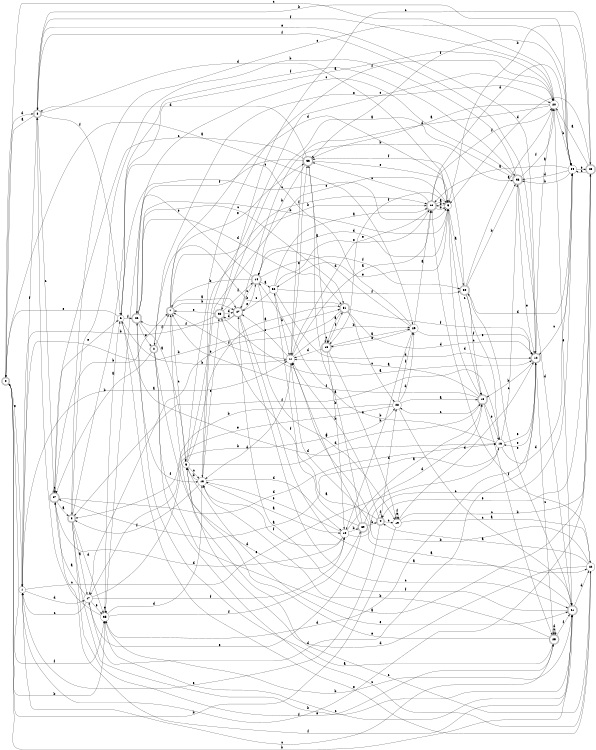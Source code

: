 digraph n32_2 {
__start0 [label="" shape="none"];

rankdir=LR;
size="8,5";

s0 [style="rounded,filled", color="black", fillcolor="white" shape="doublecircle", label="0"];
s1 [style="filled", color="black", fillcolor="white" shape="circle", label="1"];
s2 [style="rounded,filled", color="black", fillcolor="white" shape="doublecircle", label="2"];
s3 [style="rounded,filled", color="black", fillcolor="white" shape="doublecircle", label="3"];
s4 [style="rounded,filled", color="black", fillcolor="white" shape="doublecircle", label="4"];
s5 [style="filled", color="black", fillcolor="white" shape="circle", label="5"];
s6 [style="filled", color="black", fillcolor="white" shape="circle", label="6"];
s7 [style="rounded,filled", color="black", fillcolor="white" shape="doublecircle", label="7"];
s8 [style="rounded,filled", color="black", fillcolor="white" shape="doublecircle", label="8"];
s9 [style="filled", color="black", fillcolor="white" shape="circle", label="9"];
s10 [style="filled", color="black", fillcolor="white" shape="circle", label="10"];
s11 [style="filled", color="black", fillcolor="white" shape="circle", label="11"];
s12 [style="rounded,filled", color="black", fillcolor="white" shape="doublecircle", label="12"];
s13 [style="filled", color="black", fillcolor="white" shape="circle", label="13"];
s14 [style="rounded,filled", color="black", fillcolor="white" shape="doublecircle", label="14"];
s15 [style="rounded,filled", color="black", fillcolor="white" shape="doublecircle", label="15"];
s16 [style="filled", color="black", fillcolor="white" shape="circle", label="16"];
s17 [style="filled", color="black", fillcolor="white" shape="circle", label="17"];
s18 [style="rounded,filled", color="black", fillcolor="white" shape="doublecircle", label="18"];
s19 [style="filled", color="black", fillcolor="white" shape="circle", label="19"];
s20 [style="filled", color="black", fillcolor="white" shape="circle", label="20"];
s21 [style="rounded,filled", color="black", fillcolor="white" shape="doublecircle", label="21"];
s22 [style="filled", color="black", fillcolor="white" shape="circle", label="22"];
s23 [style="rounded,filled", color="black", fillcolor="white" shape="doublecircle", label="23"];
s24 [style="rounded,filled", color="black", fillcolor="white" shape="doublecircle", label="24"];
s25 [style="rounded,filled", color="black", fillcolor="white" shape="doublecircle", label="25"];
s26 [style="rounded,filled", color="black", fillcolor="white" shape="doublecircle", label="26"];
s27 [style="rounded,filled", color="black", fillcolor="white" shape="doublecircle", label="27"];
s28 [style="filled", color="black", fillcolor="white" shape="circle", label="28"];
s29 [style="filled", color="black", fillcolor="white" shape="circle", label="29"];
s30 [style="rounded,filled", color="black", fillcolor="white" shape="doublecircle", label="30"];
s31 [style="rounded,filled", color="black", fillcolor="white" shape="doublecircle", label="31"];
s32 [style="filled", color="black", fillcolor="white" shape="circle", label="32"];
s33 [style="rounded,filled", color="black", fillcolor="white" shape="doublecircle", label="33"];
s34 [style="filled", color="black", fillcolor="white" shape="circle", label="34"];
s35 [style="filled", color="black", fillcolor="white" shape="circle", label="35"];
s36 [style="rounded,filled", color="black", fillcolor="white" shape="doublecircle", label="36"];
s37 [style="rounded,filled", color="black", fillcolor="white" shape="doublecircle", label="37"];
s38 [style="rounded,filled", color="black", fillcolor="white" shape="doublecircle", label="38"];
s39 [style="rounded,filled", color="black", fillcolor="white" shape="doublecircle", label="39"];
s0 -> s29 [label="a"];
s0 -> s35 [label="b"];
s0 -> s20 [label="c"];
s0 -> s8 [label="d"];
s0 -> s1 [label="e"];
s0 -> s35 [label="f"];
s1 -> s11 [label="a"];
s1 -> s31 [label="b"];
s1 -> s25 [label="c"];
s1 -> s17 [label="d"];
s1 -> s16 [label="e"];
s1 -> s8 [label="f"];
s2 -> s23 [label="a"];
s2 -> s37 [label="b"];
s2 -> s22 [label="c"];
s2 -> s10 [label="d"];
s2 -> s20 [label="e"];
s2 -> s7 [label="f"];
s3 -> s17 [label="a"];
s3 -> s25 [label="b"];
s3 -> s34 [label="c"];
s3 -> s35 [label="d"];
s3 -> s21 [label="e"];
s3 -> s36 [label="f"];
s4 -> s32 [label="a"];
s4 -> s11 [label="b"];
s4 -> s19 [label="c"];
s4 -> s28 [label="d"];
s4 -> s1 [label="e"];
s4 -> s4 [label="f"];
s5 -> s31 [label="a"];
s5 -> s24 [label="b"];
s5 -> s13 [label="c"];
s5 -> s15 [label="d"];
s5 -> s21 [label="e"];
s5 -> s20 [label="f"];
s6 -> s20 [label="a"];
s6 -> s11 [label="b"];
s6 -> s9 [label="c"];
s6 -> s16 [label="d"];
s6 -> s0 [label="e"];
s6 -> s26 [label="f"];
s7 -> s27 [label="a"];
s7 -> s27 [label="b"];
s7 -> s5 [label="c"];
s7 -> s9 [label="d"];
s7 -> s33 [label="e"];
s7 -> s24 [label="f"];
s8 -> s0 [label="a"];
s8 -> s34 [label="b"];
s8 -> s37 [label="c"];
s8 -> s9 [label="d"];
s8 -> s12 [label="e"];
s8 -> s6 [label="f"];
s9 -> s30 [label="a"];
s9 -> s24 [label="b"];
s9 -> s15 [label="c"];
s9 -> s14 [label="d"];
s9 -> s32 [label="e"];
s9 -> s18 [label="f"];
s10 -> s15 [label="a"];
s10 -> s39 [label="b"];
s10 -> s34 [label="c"];
s10 -> s37 [label="d"];
s10 -> s13 [label="e"];
s10 -> s13 [label="f"];
s11 -> s24 [label="a"];
s11 -> s29 [label="b"];
s11 -> s27 [label="c"];
s11 -> s13 [label="d"];
s11 -> s33 [label="e"];
s11 -> s7 [label="f"];
s12 -> s20 [label="a"];
s12 -> s15 [label="b"];
s12 -> s25 [label="c"];
s12 -> s35 [label="d"];
s12 -> s16 [label="e"];
s12 -> s8 [label="f"];
s13 -> s10 [label="a"];
s13 -> s5 [label="b"];
s13 -> s9 [label="c"];
s13 -> s10 [label="d"];
s13 -> s38 [label="e"];
s13 -> s3 [label="f"];
s14 -> s32 [label="a"];
s14 -> s7 [label="b"];
s14 -> s27 [label="c"];
s14 -> s19 [label="d"];
s14 -> s35 [label="e"];
s14 -> s30 [label="f"];
s15 -> s11 [label="a"];
s15 -> s25 [label="b"];
s15 -> s28 [label="c"];
s15 -> s9 [label="d"];
s15 -> s16 [label="e"];
s15 -> s7 [label="f"];
s16 -> s37 [label="a"];
s16 -> s14 [label="b"];
s16 -> s36 [label="c"];
s16 -> s34 [label="d"];
s16 -> s12 [label="e"];
s16 -> s3 [label="f"];
s17 -> s37 [label="a"];
s17 -> s28 [label="b"];
s17 -> s1 [label="c"];
s17 -> s12 [label="d"];
s17 -> s35 [label="e"];
s17 -> s10 [label="f"];
s18 -> s29 [label="a"];
s18 -> s10 [label="b"];
s18 -> s18 [label="c"];
s18 -> s11 [label="d"];
s18 -> s19 [label="e"];
s18 -> s31 [label="f"];
s19 -> s22 [label="a"];
s19 -> s0 [label="b"];
s19 -> s23 [label="c"];
s19 -> s12 [label="d"];
s19 -> s19 [label="e"];
s19 -> s19 [label="f"];
s20 -> s33 [label="a"];
s20 -> s34 [label="b"];
s20 -> s13 [label="c"];
s20 -> s11 [label="d"];
s20 -> s21 [label="e"];
s20 -> s8 [label="f"];
s21 -> s11 [label="a"];
s21 -> s0 [label="b"];
s21 -> s35 [label="c"];
s21 -> s22 [label="d"];
s21 -> s30 [label="e"];
s21 -> s27 [label="f"];
s22 -> s4 [label="a"];
s22 -> s11 [label="b"];
s22 -> s5 [label="c"];
s22 -> s7 [label="d"];
s22 -> s6 [label="e"];
s22 -> s24 [label="f"];
s23 -> s20 [label="a"];
s23 -> s9 [label="b"];
s23 -> s34 [label="c"];
s23 -> s9 [label="d"];
s23 -> s4 [label="e"];
s23 -> s1 [label="f"];
s24 -> s9 [label="a"];
s24 -> s9 [label="b"];
s24 -> s33 [label="c"];
s24 -> s34 [label="d"];
s24 -> s11 [label="e"];
s24 -> s20 [label="f"];
s25 -> s26 [label="a"];
s25 -> s13 [label="b"];
s25 -> s25 [label="c"];
s25 -> s25 [label="d"];
s25 -> s5 [label="e"];
s25 -> s21 [label="f"];
s26 -> s5 [label="a"];
s26 -> s9 [label="b"];
s26 -> s31 [label="c"];
s26 -> s31 [label="d"];
s26 -> s2 [label="e"];
s26 -> s13 [label="f"];
s27 -> s22 [label="a"];
s27 -> s36 [label="b"];
s27 -> s21 [label="c"];
s27 -> s38 [label="d"];
s27 -> s14 [label="e"];
s27 -> s26 [label="f"];
s28 -> s15 [label="a"];
s28 -> s3 [label="b"];
s28 -> s21 [label="c"];
s28 -> s29 [label="d"];
s28 -> s17 [label="e"];
s28 -> s29 [label="f"];
s29 -> s24 [label="a"];
s29 -> s10 [label="b"];
s29 -> s6 [label="c"];
s29 -> s14 [label="d"];
s29 -> s18 [label="e"];
s29 -> s12 [label="f"];
s30 -> s20 [label="a"];
s30 -> s36 [label="b"];
s30 -> s15 [label="c"];
s30 -> s34 [label="d"];
s30 -> s16 [label="e"];
s30 -> s33 [label="f"];
s31 -> s18 [label="a"];
s31 -> s2 [label="b"];
s31 -> s28 [label="c"];
s31 -> s12 [label="d"];
s31 -> s17 [label="e"];
s31 -> s12 [label="f"];
s32 -> s24 [label="a"];
s32 -> s11 [label="b"];
s32 -> s27 [label="c"];
s32 -> s12 [label="d"];
s32 -> s24 [label="e"];
s32 -> s30 [label="f"];
s33 -> s18 [label="a"];
s33 -> s14 [label="b"];
s33 -> s37 [label="c"];
s33 -> s8 [label="d"];
s33 -> s9 [label="e"];
s33 -> s26 [label="f"];
s34 -> s24 [label="a"];
s34 -> s36 [label="b"];
s34 -> s12 [label="c"];
s34 -> s36 [label="d"];
s34 -> s23 [label="e"];
s34 -> s33 [label="f"];
s35 -> s6 [label="a"];
s35 -> s21 [label="b"];
s35 -> s8 [label="c"];
s35 -> s13 [label="d"];
s35 -> s35 [label="e"];
s35 -> s39 [label="f"];
s36 -> s38 [label="a"];
s36 -> s3 [label="b"];
s36 -> s26 [label="c"];
s36 -> s21 [label="d"];
s36 -> s12 [label="e"];
s36 -> s20 [label="f"];
s37 -> s3 [label="a"];
s37 -> s7 [label="b"];
s37 -> s37 [label="c"];
s37 -> s16 [label="d"];
s37 -> s6 [label="e"];
s37 -> s21 [label="f"];
s38 -> s12 [label="a"];
s38 -> s1 [label="b"];
s38 -> s23 [label="c"];
s38 -> s27 [label="d"];
s38 -> s7 [label="e"];
s38 -> s14 [label="f"];
s39 -> s33 [label="a"];
s39 -> s4 [label="b"];
s39 -> s11 [label="c"];
s39 -> s15 [label="d"];
s39 -> s17 [label="e"];
s39 -> s38 [label="f"];

}